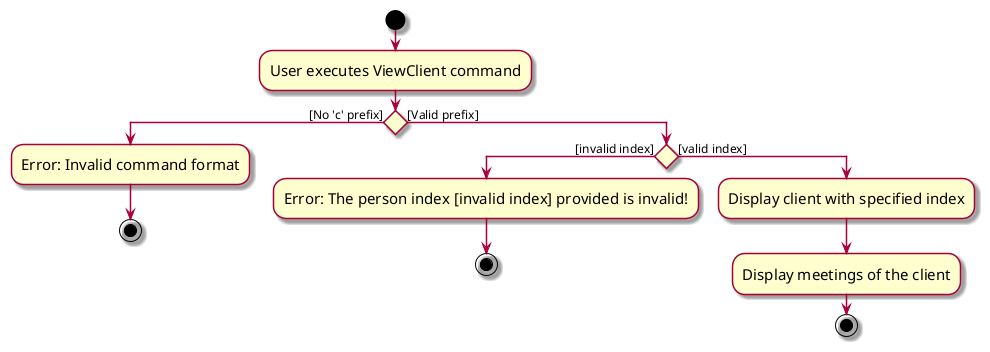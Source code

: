 @startuml
skin rose
skinparam ActivityFontSize 15
skinparam ArrowFontSize 12
start
:User executes ViewClient command;

if () then ([No 'c' prefix])
    -Error: Invalid command format
    stop
else ([Valid prefix])
    if () then ([invalid index])
    -Error: The person index [invalid index] provided is invalid!
    stop
    else([valid index])
        :Display client with specified index;
        :Display meetings of the client;
        stop

endif
@enduml
